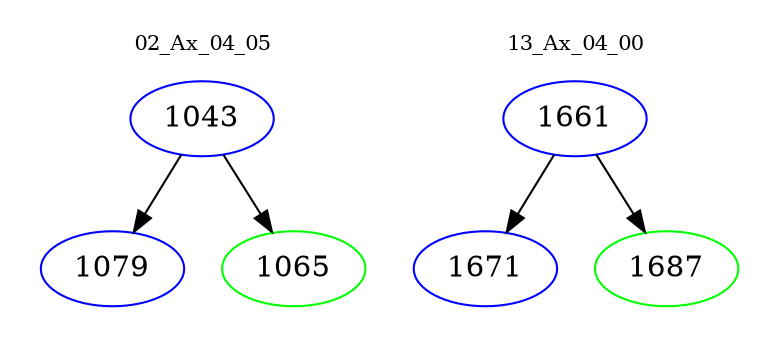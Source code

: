digraph{
subgraph cluster_0 {
color = white
label = "02_Ax_04_05";
fontsize=10;
T0_1043 [label="1043", color="blue"]
T0_1043 -> T0_1079 [color="black"]
T0_1079 [label="1079", color="blue"]
T0_1043 -> T0_1065 [color="black"]
T0_1065 [label="1065", color="green"]
}
subgraph cluster_1 {
color = white
label = "13_Ax_04_00";
fontsize=10;
T1_1661 [label="1661", color="blue"]
T1_1661 -> T1_1671 [color="black"]
T1_1671 [label="1671", color="blue"]
T1_1661 -> T1_1687 [color="black"]
T1_1687 [label="1687", color="green"]
}
}

